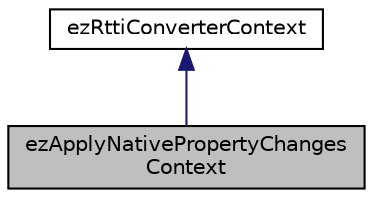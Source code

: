 digraph "ezApplyNativePropertyChangesContext"
{
 // LATEX_PDF_SIZE
  edge [fontname="Helvetica",fontsize="10",labelfontname="Helvetica",labelfontsize="10"];
  node [fontname="Helvetica",fontsize="10",shape=record];
  Node1 [label="ezApplyNativePropertyChanges\lContext",height=0.2,width=0.4,color="black", fillcolor="grey75", style="filled", fontcolor="black",tooltip=" "];
  Node2 -> Node1 [dir="back",color="midnightblue",fontsize="10",style="solid",fontname="Helvetica"];
  Node2 [label="ezRttiConverterContext",height=0.2,width=0.4,color="black", fillcolor="white", style="filled",URL="$d5/db8/classez_rtti_converter_context.htm",tooltip=" "];
}
